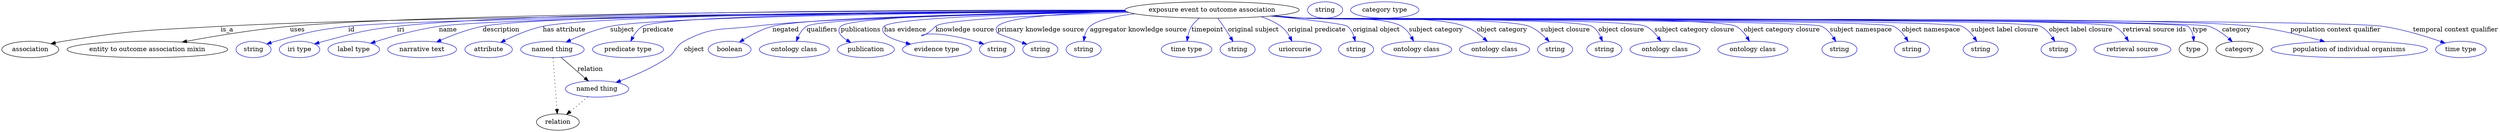 digraph {
	graph [bb="0,0,5476.4,283"];
	node [label="\N"];
	"exposure event to outcome association"	[height=0.5,
		label="exposure event to outcome association",
		pos="2653.4,265",
		width=5.3079];
	association	[height=0.5,
		pos="62.394,178",
		width=1.7332];
	"exposure event to outcome association" -> association	[label=is_a,
		lp="493.39,221.5",
		pos="e,107.14,190.56 2463.3,262.88 2007.6,259.87 862.41,250.37 479.39,229 325.6,220.42 286.37,221.09 134.39,196 128.71,195.06 122.81,\
193.93 116.94,192.7"];
	"entity to outcome association mixin"	[height=0.5,
		pos="319.39,178",
		width=4.8926];
	"exposure event to outcome association" -> "entity to outcome association mixin"	[label=uses,
		lp="647.89,221.5",
		pos="e,395.31,194.25 2462.2,264.15 2028.9,263.92 982.88,260.05 631.39,229 554.53,222.21 467.93,207.79 405.51,196.17"];
	id	[color=blue,
		height=0.5,
		label=string,
		pos="551.39,178",
		width=1.0652];
	"exposure event to outcome association" -> id	[color=blue,
		label=id,
		lp="766.39,221.5",
		pos="e,580.38,189.98 2464,262.49 2017.7,258.65 925.17,247.47 759.39,229 687.23,220.96 669.34,215.5 599.39,196 596.29,195.13 593.09,194.17 \
589.89,193.15",
		style=solid];
	iri	[color=blue,
		height=0.5,
		label="iri type",
		pos="652.39,178",
		width=1.2277];
	"exposure event to outcome association" -> iri	[color=blue,
		label=iri,
		lp="873.39,221.5",
		pos="e,685.31,190.16 2462.2,264.7 2066.6,265.42 1169.7,263.07 865.39,229 793.24,220.92 775.62,214.45 705.39,196 702.02,195.11 698.55,\
194.14 695.06,193.12",
		style=solid];
	name	[color=blue,
		height=0.5,
		label="label type",
		pos="771.39,178",
		width=1.5707];
	"exposure event to outcome association" -> name	[color=blue,
		label=name,
		lp="977.39,221.5",
		pos="e,808.25,191.75 2463.7,262.67 2052.2,259.41 1102.9,249.74 957.39,229 908.93,222.09 855.06,206.73 817.82,194.84",
		style=solid];
	description	[color=blue,
		height=0.5,
		label="narrative text",
		pos="921.39,178",
		width=2.0943];
	"exposure event to outcome association" -> description	[color=blue,
		label=description,
		lp="1093.9,221.5",
		pos="e,952.78,194.37 2462.8,263.46 2068.4,261.8 1188.1,255.19 1053.4,229 1021.7,222.84 987.71,209.79 962.14,198.57",
		style=solid];
	"has attribute"	[color=blue,
		height=0.5,
		label=attribute,
		pos="1066.4,178",
		width=1.4443];
	"exposure event to outcome association" -> "has attribute"	[color=blue,
		label="has attribute",
		lp="1232.4,221.5",
		pos="e,1092.9,193.52 2463.1,263.41 2094.1,261.69 1306.8,254.99 1185.4,229 1156.1,222.74 1125,209.39 1101.9,198.07",
		style=solid];
	subject	[color=blue,
		height=0.5,
		label="named thing",
		pos="1206.4,178",
		width=1.9318];
	"exposure event to outcome association" -> subject	[color=blue,
		label=subject,
		lp="1359.4,221.5",
		pos="e,1236.5,194.33 2463.7,262.61 2124.9,259.6 1440.8,250.87 1333.4,229 1303,222.8 1270.4,209.84 1245.9,198.67",
		style=solid];
	predicate	[color=blue,
		height=0.5,
		label="predicate type",
		pos="1372.4,178",
		width=2.1665];
	"exposure event to outcome association" -> predicate	[color=blue,
		label=predicate,
		lp="1438.4,221.5",
		pos="e,1378.4,196.12 2463.1,263.32 2124.8,261.45 1449.5,254.54 1404.4,229 1395,223.67 1387.9,214.3 1382.8,205.11",
		style=solid];
	object	[color=blue,
		height=0.5,
		label="named thing",
		pos="1304.4,91",
		width=1.9318];
	"exposure event to outcome association" -> object	[color=blue,
		label=object,
		lp="1517.4,178",
		pos="e,1346,105.47 2465.8,261.48 2219.5,257.48 1800.2,248.09 1647.4,229 1578.8,220.43 1556.1,229.12 1495.4,196 1475.5,185.16 1478.1,172.77 \
1459.4,160 1427.3,138.07 1387,120.64 1355.5,108.92",
		style=solid];
	negated	[color=blue,
		height=0.5,
		label=boolean,
		pos="1595.4,178",
		width=1.2999];
	"exposure event to outcome association" -> negated	[color=blue,
		label=negated,
		lp="1717.4,221.5",
		pos="e,1616.7,194.16 2465.3,261.76 2205.6,257.96 1761,248.67 1688.4,229 1665.9,222.91 1642.9,210.58 1625.4,199.68",
		style=solid];
	qualifiers	[color=blue,
		height=0.5,
		label="ontology class",
		pos="1736.4,178",
		width=2.1304];
	"exposure event to outcome association" -> qualifiers	[color=blue,
		label=qualifiers,
		lp="1796.9,221.5",
		pos="e,1740.8,195.99 2466.1,261.34 2213.8,257.07 1792.7,247.25 1763.4,229 1754.8,223.63 1748.7,214.51 1744.6,205.52",
		style=solid];
	publications	[color=blue,
		height=0.5,
		label=publication,
		pos="1893.4,178",
		width=1.7332];
	"exposure event to outcome association" -> publications	[color=blue,
		label=publications,
		lp="1882.4,221.5",
		pos="e,1860.5,193.31 2464.2,262.39 2230.1,259.45 1859.7,251.29 1838.4,229 1828.3,218.5 1837.8,207.57 1851.5,198.61",
		style=solid];
	"has evidence"	[color=blue,
		height=0.5,
		label="evidence type",
		pos="2049.4,178",
		width=2.0943];
	"exposure event to outcome association" -> "has evidence"	[color=blue,
		label="has evidence",
		lp="1979.9,221.5",
		pos="e,1991.7,189.71 2466.3,261.24 2259.1,257.25 1951.6,248.13 1933.4,229 1928.8,224.17 1929.4,219.35 1933.4,214 1939.9,205.25 1960.2,\
197.84 1982,192.13",
		style=solid];
	"knowledge source"	[color=blue,
		height=0.5,
		label=string,
		pos="2181.4,178",
		width=1.0652];
	"exposure event to outcome association" -> "knowledge source"	[color=blue,
		label="knowledge source",
		lp="2110.9,221.5",
		pos="e,2152.4,189.98 2471.1,259.51 2297.7,254.32 2061,244.46 2046.4,229 2000.8,180.74 1986.1,237.12 2133.4,196 2136.5,195.13 2139.7,194.17 \
2142.9,193.15",
		style=solid];
	"primary knowledge source"	[color=blue,
		height=0.5,
		label=string,
		pos="2276.4,178",
		width=1.0652];
	"exposure event to outcome association" -> "primary knowledge source"	[color=blue,
		label="primary knowledge source",
		lp="2277.4,221.5",
		pos="e,2246.8,189.56 2464.9,261.96 2342.4,258.62 2202,250.14 2182.4,229 2177.9,224.11 2178.6,219.48 2182.4,214 2183.3,212.74 2211.9,202.19 \
2237.3,193",
		style=solid];
	"aggregator knowledge source"	[color=blue,
		height=0.5,
		label=string,
		pos="2371.4,178",
		width=1.0652];
	"exposure event to outcome association" -> "aggregator knowledge source"	[color=blue,
		label="aggregator knowledge source",
		lp="2491.9,221.5",
		pos="e,2371.6,196.37 2483.7,256.63 2440.5,251.53 2401.6,243.06 2385.4,229 2378.8,223.29 2375.2,214.77 2373.3,206.36",
		style=solid];
	timepoint	[color=blue,
		height=0.5,
		label="time type",
		pos="2597.4,178",
		width=1.5346];
	"exposure event to outcome association" -> timepoint	[color=blue,
		label=timepoint,
		lp="2643.4,221.5",
		pos="e,2598.3,196.31 2625.3,246.98 2618.9,241.92 2612.7,235.86 2608.4,229 2604.2,222.28 2601.5,214.16 2599.9,206.44",
		style=solid];
	"original subject"	[color=blue,
		height=0.5,
		label=string,
		pos="2709.4,178",
		width=1.0652];
	"exposure event to outcome association" -> "original subject"	[color=blue,
		label="original subject",
		lp="2744.4,221.5",
		pos="e,2699.3,195.84 2666.1,246.71 2670.1,241.11 2674.5,234.84 2678.4,229 2683.7,221.09 2689.2,212.33 2694.1,204.38",
		style=solid];
	"original predicate"	[color=blue,
		height=0.5,
		label=uriorcurie,
		pos="2835.4,178",
		width=1.5887];
	"exposure event to outcome association" -> "original predicate"	[color=blue,
		label="original predicate",
		lp="2882.9,221.5",
		pos="e,2828.8,196.33 2761.5,250.02 2776.8,244.98 2791.6,238.17 2804.4,229 2812.7,223.06 2819.2,214.14 2824.1,205.48",
		style=solid];
	"original object"	[color=blue,
		height=0.5,
		label=string,
		pos="2969.4,178",
		width=1.0652];
	"exposure event to outcome association" -> "original object"	[color=blue,
		label="original object",
		lp="3013.9,221.5",
		pos="e,2967.4,196.05 2783,251.76 2859.7,244 2943.4,234.44 2950.4,229 2957.7,223.33 2962.1,214.55 2964.9,205.92",
		style=solid];
	"subject category"	[color=blue,
		height=0.5,
		label="ontology class",
		pos="3102.4,178",
		width=2.1304];
	"exposure event to outcome association" -> "subject category"	[color=blue,
		label="subject category",
		lp="3144.9,221.5",
		pos="e,3095.7,196.41 2789.8,252.38 2811.1,250.57 2832.8,248.73 2853.4,247 2901.4,242.96 3028,253.57 3069.4,229 3078.6,223.57 3085.7,214.48 \
3090.9,205.53",
		style=solid];
	"object category"	[color=blue,
		height=0.5,
		label="ontology class",
		pos="3273.4,178",
		width=2.1304];
	"exposure event to outcome association" -> "object category"	[color=blue,
		label="object category",
		lp="3289.9,221.5",
		pos="e,3257.5,195.75 2786.5,252.05 2808.8,250.23 2831.8,248.47 2853.4,247 2932.2,241.65 3134.3,256.32 3208.4,229 3223.8,223.32 3238.5,\
212.6 3250.1,202.54",
		style=solid];
	"subject closure"	[color=blue,
		height=0.5,
		label=string,
		pos="3406.4,178",
		width=1.0652];
	"exposure event to outcome association" -> "subject closure"	[color=blue,
		label="subject closure",
		lp="3428.9,221.5",
		pos="e,3393.3,195.32 2784.8,251.91 2807.7,250.07 2831.2,248.34 2853.4,247 2908.4,243.66 3298.1,249.36 3349.4,229 3363.4,223.42 3376.3,\
212.8 3386.3,202.77",
		style=solid];
	"object closure"	[color=blue,
		height=0.5,
		label=string,
		pos="3514.4,178",
		width=1.0652];
	"exposure event to outcome association" -> "object closure"	[color=blue,
		label="object closure",
		lp="3551.4,221.5",
		pos="e,3510,196.03 2784,251.83 2807.1,249.98 2831,248.27 2853.4,247 2888.6,245.01 3457.4,247.48 3487.4,229 3496,223.68 3502.1,214.57 \
3506.2,205.57",
		style=solid];
	"subject category closure"	[color=blue,
		height=0.5,
		label="ontology class",
		pos="3647.4,178",
		width=2.1304];
	"exposure event to outcome association" -> "subject category closure"	[color=blue,
		label="subject category closure",
		lp="3711.9,221.5",
		pos="e,3638.2,196.26 2783.5,251.79 2806.8,249.93 2830.8,248.23 2853.4,247 2895.1,244.73 3567.7,247.1 3605.4,229 3616.3,223.74 3625.5,\
214.11 3632.4,204.71",
		style=solid];
	"object category closure"	[color=blue,
		height=0.5,
		label="ontology class",
		pos="3840.4,178",
		width=2.1304];
	"exposure event to outcome association" -> "object category closure"	[color=blue,
		label="object category closure",
		lp="3903.9,221.5",
		pos="e,3832.8,196.22 2782.9,251.74 2806.4,249.87 2830.6,248.18 2853.4,247 2906.1,244.26 3756.5,253.2 3803.4,229 3813.6,223.75 3821.7,\
214.26 3827.7,204.95",
		style=solid];
	"subject namespace"	[color=blue,
		height=0.5,
		label=string,
		pos="4030.4,178",
		width=1.0652];
	"exposure event to outcome association" -> "subject namespace"	[color=blue,
		label="subject namespace",
		lp="4077.4,221.5",
		pos="e,4022.4,195.77 2782.4,251.72 2806,249.85 2830.4,248.16 2853.4,247 2885,245.41 3963.1,243.09 3991.4,229 4002.1,223.66 4010.8,213.84 \
4017.2,204.31",
		style=solid];
	"object namespace"	[color=blue,
		height=0.5,
		label=string,
		pos="4189.4,178",
		width=1.0652];
	"exposure event to outcome association" -> "object namespace"	[color=blue,
		label="object namespace",
		lp="4231.4,221.5",
		pos="e,4181.1,195.79 2782.4,251.68 2806,249.81 2830.4,248.13 2853.4,247 2889.4,245.22 4117.1,244.82 4149.4,229 4160.3,223.69 4169.1,213.87 \
4175.7,204.33",
		style=solid];
	"subject label closure"	[color=blue,
		height=0.5,
		label=string,
		pos="4340.4,178",
		width=1.0652];
	"exposure event to outcome association" -> "subject label closure"	[color=blue,
		label="subject label closure",
		lp="4393.4,221.5",
		pos="e,4331.8,195.81 2782.1,251.68 2805.8,249.8 2830.3,248.12 2853.4,247 2893.5,245.05 4263.2,246.41 4299.4,229 4310.4,223.71 4319.4,\
213.9 4326.2,204.35",
		style=solid];
	"object label closure"	[color=blue,
		height=0.5,
		label=string,
		pos="4511.4,178",
		width=1.0652];
	"exposure event to outcome association" -> "object label closure"	[color=blue,
		label="object label closure",
		lp="4559.9,221.5",
		pos="e,4503.1,195.8 2781.9,251.67 2805.6,249.79 2830.2,248.11 2853.4,247 2898.3,244.85 4431,248.7 4471.4,229 4482.3,223.7 4491.1,213.89 \
4497.7,204.35",
		style=solid];
	"retrieval source ids"	[color=blue,
		height=0.5,
		label="retrieval source",
		pos="4673.4,178",
		width=2.347];
	"exposure event to outcome association" -> "retrieval source ids"	[color=blue,
		label="retrieval source ids",
		lp="4721.9,221.5",
		pos="e,4664.8,196.3 2781.9,251.65 2805.6,249.77 2830.2,248.1 2853.4,247 2902.8,244.65 4588.9,250.64 4633.4,229 4644.1,223.78 4652.9,214.17 \
4659.4,204.76",
		style=solid];
	type	[height=0.5,
		pos="4807.4,178",
		width=0.86659];
	"exposure event to outcome association" -> type	[color=blue,
		label=type,
		lp="4821.4,221.5",
		pos="e,4808.2,196.19 2781.9,251.64 2805.6,249.76 2830.2,248.09 2853.4,247 2880.3,245.73 4774.3,245.8 4795.4,229 4802.2,223.55 4805.6,\
214.93 4807.2,206.37",
		style=solid];
	category	[height=0.5,
		pos="4908.4,178",
		width=1.4263];
	"exposure event to outcome association" -> category	[color=blue,
		label=category,
		lp="4901.9,221.5",
		pos="e,4892.8,195.26 2781.9,251.63 2805.6,249.76 2830.2,248.09 2853.4,247 2908.6,244.41 4789.1,246.64 4841.4,229 4857.6,223.54 4873.1,\
212.51 4885.1,202.2",
		style=solid];
	"population context qualifier"	[color=blue,
		height=0.5,
		label="population of individual organisms",
		pos="5149.4,178",
		width=4.7662];
	"exposure event to outcome association" -> "population context qualifier"	[color=blue,
		label="population context qualifier",
		lp="5119.4,221.5",
		pos="e,5095.5,195.22 2781.6,251.65 2805.4,249.76 2830.2,248.09 2853.4,247 3084.7,236.19 4707.5,256.75 4937.4,229 4988,222.9 5044,209.37 \
5085.8,197.93",
		style=solid];
	"temporal context qualifier"	[color=blue,
		height=0.5,
		label="time type",
		pos="5394.4,178",
		width=1.5346];
	"exposure event to outcome association" -> "temporal context qualifier"	[color=blue,
		label="temporal context qualifier",
		lp="5382.9,221.5",
		pos="e,5359.8,192.13 2781.6,251.63 2805.4,249.74 2830.2,248.07 2853.4,247 2984.9,240.92 5092.2,248.05 5222.4,229 5266.8,222.51 5315.8,\
207.45 5350.1,195.55",
		style=solid];
	subject -> object	[label=relation,
		lp="1289.4,134.5",
		pos="e,1285.6,108.34 1225.3,160.61 1240.2,147.68 1261.2,129.47 1277.8,115.07"];
	relation	[height=0.5,
		pos="1218.4,18",
		width=1.2999];
	subject -> relation	[pos="e,1217.1,36.188 1207.7,159.79 1209.8,132.48 1213.8,78.994 1216.3,46.38",
		style=dotted];
	object -> relation	[pos="e,1237.3,34.647 1284.4,73.533 1272.8,63.922 1258,51.669 1245.3,41.213",
		style=dotted];
	association_type	[color=blue,
		height=0.5,
		label=string,
		pos="2900.4,265",
		width=1.0652];
	association_category	[color=blue,
		height=0.5,
		label="category type",
		pos="3031.4,265",
		width=2.0762];
}
